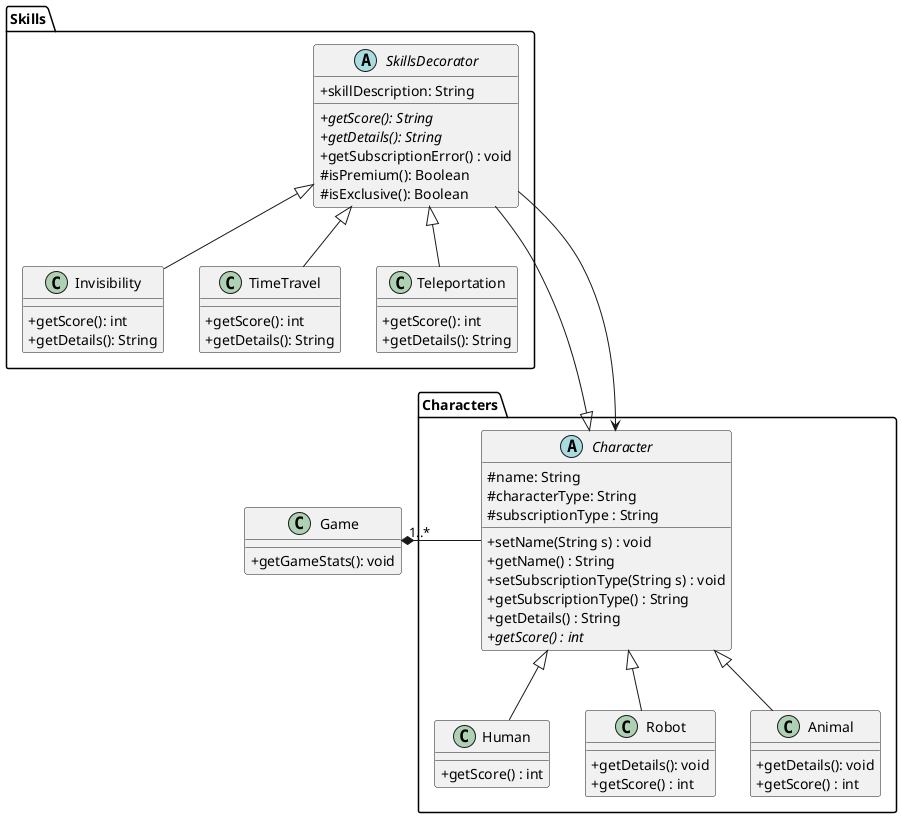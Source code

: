 @startuml
skinParam classAttributeIconSize 0

class Game{
+ getGameStats(): void
}

Game "1..*" *- Characters.Character

abstract class Characters.Character{
    #name: String
    #characterType: String
    #subscriptionType : String

    +setName(String s) : void
    +getName() : String
    +setSubscriptionType(String s) : void
    +getSubscriptionType() : String
    +getDetails() : String
    {abstract} +getScore() : int
}


abstract class Skills.SkillsDecorator{
    +skillDescription: String

    +{abstract} getScore(): String
    +{abstract} getDetails(): String
    +getSubscriptionError() : void
    #isPremium(): Boolean
    #isExclusive(): Boolean
}

Characters.Character <|-- Skills.SkillsDecorator
Skills.SkillsDecorator ---> Characters.Character

class Characters.Human{
    + getScore() : int
}

class Characters.Robot{
    + getDetails(): void
    + getScore() : int
}

class Characters.Animal{
    + getDetails(): void
    + getScore() : int
}



class Skills.Invisibility{
    +getScore(): int
    +getDetails(): String
}

class Skills.TimeTravel{
    +getScore(): int
    +getDetails(): String
}

class Skills.Teleportation{
    +getScore(): int
    +getDetails(): String
}

Characters.Character <|-- Characters.Human
Characters.Character <|-- Characters.Robot
Characters.Character <|-- Characters.Animal

Skills.SkillsDecorator <|-- Skills.Teleportation
Skills.SkillsDecorator <|-- Skills.TimeTravel
Skills.SkillsDecorator <|-- Skills.Invisibility



@enduml